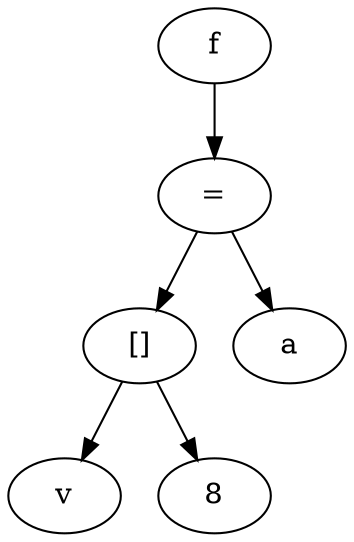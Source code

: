 digraph {
x55f4e8a4de50 -> x55f4e8a4dd70
x55f4e8a4dd70 -> x55f4e8a4db20
x55f4e8a4dd70 -> x55f4e8a4dd00
x55f4e8a4db20 -> x55f4e8a4dab0
x55f4e8a4db20 -> x55f4e8a4d9d0
x55f4e8a4de50 [label="f"];
x55f4e8a4dd70 [label="="];
x55f4e8a4db20 [label="[]"];
x55f4e8a4dab0 [label="v"];
x55f4e8a4d9d0 [label="8"];
x55f4e8a4dd00 [label="a"];
}
